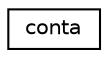 digraph "Representação gráfica da hiearquia da classe"
{
  edge [fontname="Helvetica",fontsize="10",labelfontname="Helvetica",labelfontsize="10"];
  node [fontname="Helvetica",fontsize="10",shape=record];
  rankdir="LR";
  Node1 [label="conta",height=0.2,width=0.4,color="black", fillcolor="white", style="filled",URL="$classconta.html"];
}
